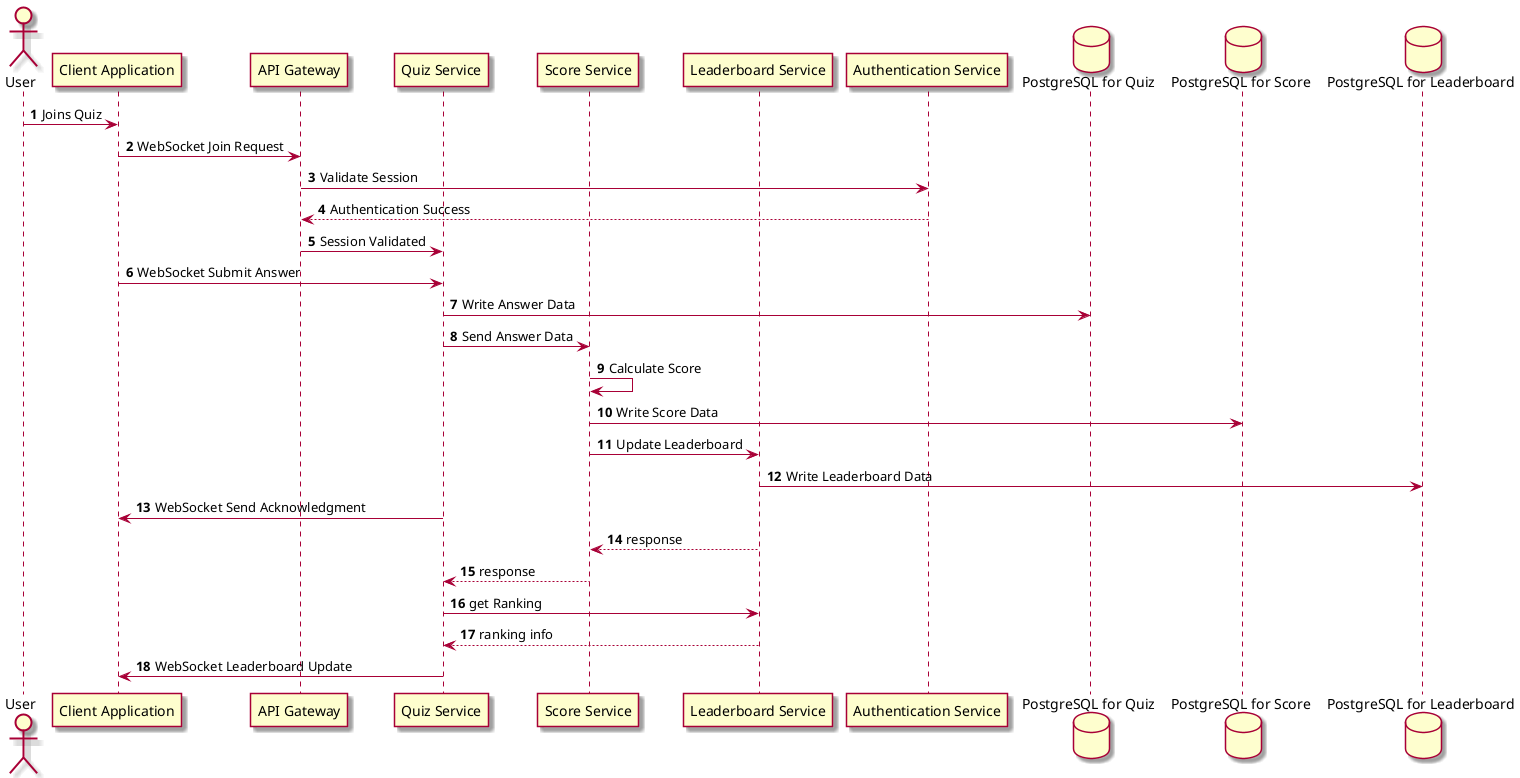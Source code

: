 @startuml
skin rose
actor User
autonumber
participant "Client Application" as Client
participant "API Gateway" as Gateway
participant "Quiz Service" as QuizService
participant "Score Service" as ScoreService
participant "Leaderboard Service" as LeaderboardService
participant "Authentication Service" as AuthService

database "PostgreSQL for Quiz" as PostgresQuiz
database "PostgreSQL for Score" as PostgresScore
database "PostgreSQL for Leaderboard" as PostgresLeaderboard

User -> Client: Joins Quiz
Client -> Gateway: WebSocket Join Request
Gateway -> AuthService: Validate Session
AuthService --> Gateway: Authentication Success
Gateway -> QuizService: Session Validated

Client -> QuizService: WebSocket Submit Answer
QuizService -> PostgresQuiz: Write Answer Data
QuizService -> ScoreService: Send Answer Data

ScoreService -> ScoreService: Calculate Score
ScoreService -> PostgresScore: Write Score Data
ScoreService -> LeaderboardService: Update Leaderboard

LeaderboardService -> PostgresLeaderboard: Write Leaderboard Data

QuizService -> Client: WebSocket Send Acknowledgment
LeaderboardService --> ScoreService: response
ScoreService --> QuizService: response
QuizService -> LeaderboardService: get Ranking
LeaderboardService --> QuizService: ranking info
QuizService -> Client: WebSocket Leaderboard Update

@enduml
